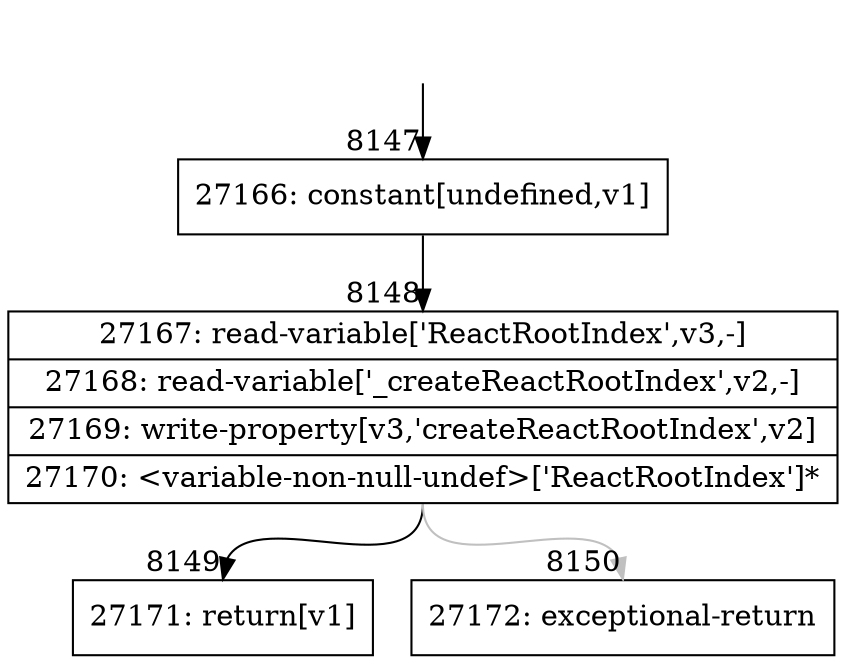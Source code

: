digraph {
rankdir="TD"
BB_entry594[shape=none,label=""];
BB_entry594 -> BB8147 [tailport=s, headport=n, headlabel="    8147"]
BB8147 [shape=record label="{27166: constant[undefined,v1]}" ] 
BB8147 -> BB8148 [tailport=s, headport=n, headlabel="      8148"]
BB8148 [shape=record label="{27167: read-variable['ReactRootIndex',v3,-]|27168: read-variable['_createReactRootIndex',v2,-]|27169: write-property[v3,'createReactRootIndex',v2]|27170: \<variable-non-null-undef\>['ReactRootIndex']*}" ] 
BB8148 -> BB8149 [tailport=s, headport=n, headlabel="      8149"]
BB8148 -> BB8150 [tailport=s, headport=n, color=gray, headlabel="      8150"]
BB8149 [shape=record label="{27171: return[v1]}" ] 
BB8150 [shape=record label="{27172: exceptional-return}" ] 
//#$~ 14303
}

